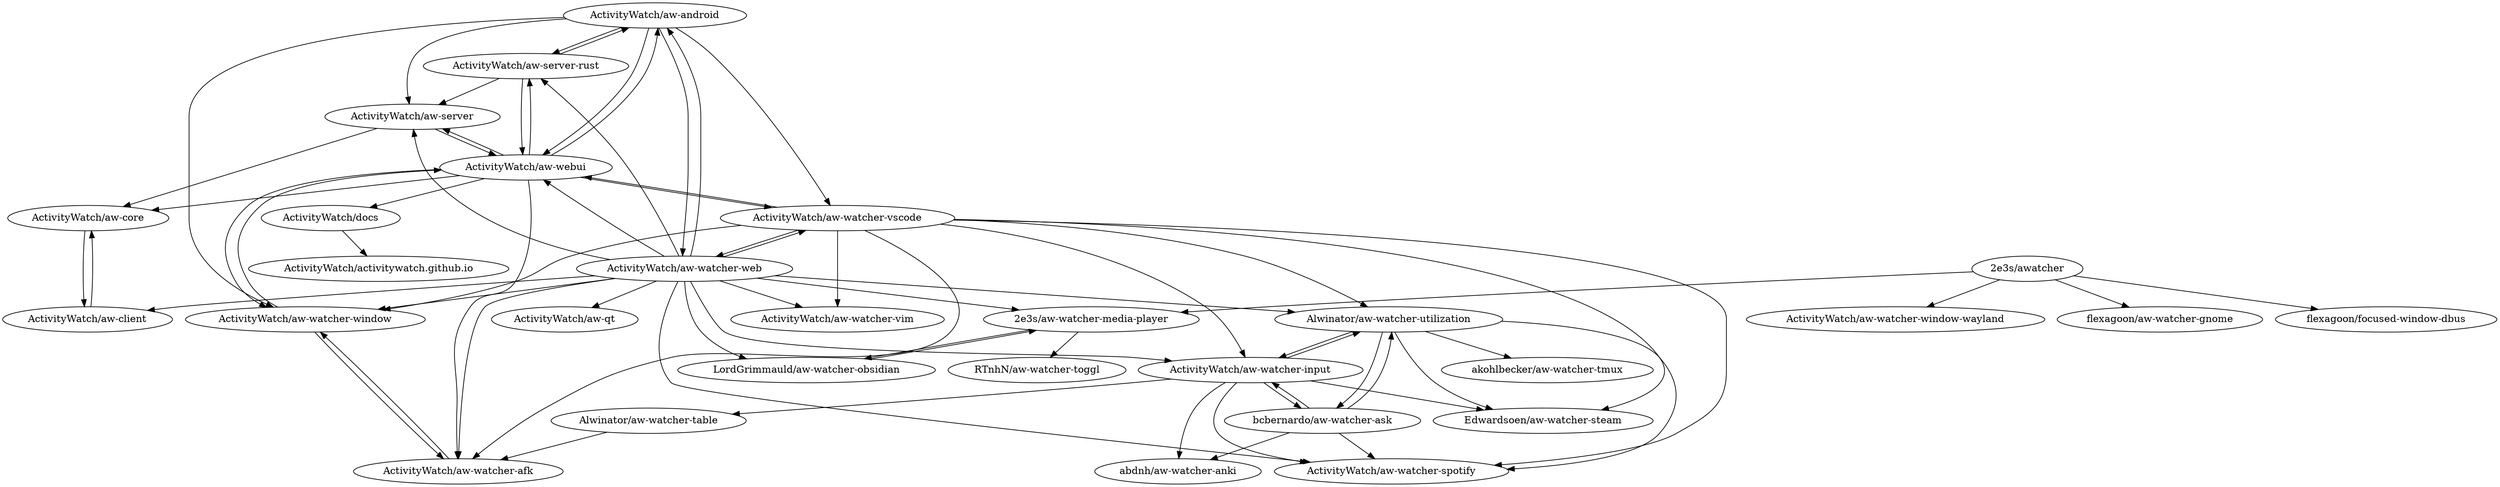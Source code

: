 digraph G {
"ActivityWatch/aw-android" -> "ActivityWatch/aw-server-rust"
"ActivityWatch/aw-android" -> "ActivityWatch/aw-webui"
"ActivityWatch/aw-android" -> "ActivityWatch/aw-watcher-window"
"ActivityWatch/aw-android" -> "ActivityWatch/aw-watcher-web"
"ActivityWatch/aw-android" -> "ActivityWatch/aw-watcher-vscode"
"ActivityWatch/aw-android" -> "ActivityWatch/aw-server"
"ActivityWatch/aw-watcher-vscode" -> "ActivityWatch/aw-watcher-web"
"ActivityWatch/aw-watcher-vscode" -> "Alwinator/aw-watcher-utilization"
"ActivityWatch/aw-watcher-vscode" -> "ActivityWatch/aw-watcher-spotify"
"ActivityWatch/aw-watcher-vscode" -> "ActivityWatch/aw-webui"
"ActivityWatch/aw-watcher-vscode" -> "ActivityWatch/aw-watcher-afk"
"ActivityWatch/aw-watcher-vscode" -> "ActivityWatch/aw-watcher-input"
"ActivityWatch/aw-watcher-vscode" -> "ActivityWatch/aw-watcher-window"
"ActivityWatch/aw-watcher-vscode" -> "ActivityWatch/aw-watcher-vim"
"ActivityWatch/aw-watcher-vscode" -> "Edwardsoen/aw-watcher-steam"
"ActivityWatch/aw-server-rust" -> "ActivityWatch/aw-android"
"ActivityWatch/aw-server-rust" -> "ActivityWatch/aw-webui"
"ActivityWatch/aw-server-rust" -> "ActivityWatch/aw-server"
"ActivityWatch/docs" -> "ActivityWatch/activitywatch.github.io"
"ActivityWatch/aw-watcher-input" -> "bcbernardo/aw-watcher-ask"
"ActivityWatch/aw-watcher-input" -> "Alwinator/aw-watcher-utilization"
"ActivityWatch/aw-watcher-input" -> "Alwinator/aw-watcher-table"
"ActivityWatch/aw-watcher-input" -> "abdnh/aw-watcher-anki"
"ActivityWatch/aw-watcher-input" -> "ActivityWatch/aw-watcher-spotify"
"ActivityWatch/aw-watcher-input" -> "Edwardsoen/aw-watcher-steam"
"bcbernardo/aw-watcher-ask" -> "Alwinator/aw-watcher-utilization"
"bcbernardo/aw-watcher-ask" -> "ActivityWatch/aw-watcher-input"
"bcbernardo/aw-watcher-ask" -> "abdnh/aw-watcher-anki"
"bcbernardo/aw-watcher-ask" -> "ActivityWatch/aw-watcher-spotify"
"Alwinator/aw-watcher-table" -> "ActivityWatch/aw-watcher-afk"
"Alwinator/aw-watcher-utilization" -> "bcbernardo/aw-watcher-ask"
"Alwinator/aw-watcher-utilization" -> "ActivityWatch/aw-watcher-input"
"Alwinator/aw-watcher-utilization" -> "Edwardsoen/aw-watcher-steam"
"Alwinator/aw-watcher-utilization" -> "akohlbecker/aw-watcher-tmux"
"Alwinator/aw-watcher-utilization" -> "ActivityWatch/aw-watcher-spotify"
"ActivityWatch/aw-watcher-afk" -> "ActivityWatch/aw-watcher-window"
"ActivityWatch/aw-server" -> "ActivityWatch/aw-webui"
"ActivityWatch/aw-server" -> "ActivityWatch/aw-core"
"ActivityWatch/aw-webui" -> "ActivityWatch/aw-server"
"ActivityWatch/aw-webui" -> "ActivityWatch/aw-core"
"ActivityWatch/aw-webui" -> "ActivityWatch/aw-watcher-afk"
"ActivityWatch/aw-webui" -> "ActivityWatch/aw-watcher-window"
"ActivityWatch/aw-webui" -> "ActivityWatch/aw-server-rust"
"ActivityWatch/aw-webui" -> "ActivityWatch/docs"
"ActivityWatch/aw-webui" -> "ActivityWatch/aw-watcher-vscode"
"ActivityWatch/aw-webui" -> "ActivityWatch/aw-android"
"LordGrimmauld/aw-watcher-obsidian" -> "2e3s/aw-watcher-media-player"
"ActivityWatch/aw-client" -> "ActivityWatch/aw-core"
"ActivityWatch/aw-core" -> "ActivityWatch/aw-client"
"2e3s/awatcher" -> "ActivityWatch/aw-watcher-window-wayland"
"2e3s/awatcher" -> "2e3s/aw-watcher-media-player"
"2e3s/awatcher" -> "flexagoon/aw-watcher-gnome"
"2e3s/awatcher" -> "flexagoon/focused-window-dbus"
"ActivityWatch/aw-watcher-window" -> "ActivityWatch/aw-watcher-afk"
"ActivityWatch/aw-watcher-window" -> "ActivityWatch/aw-webui"
"2e3s/aw-watcher-media-player" -> "RTnhN/aw-watcher-toggl"
"2e3s/aw-watcher-media-player" -> "LordGrimmauld/aw-watcher-obsidian"
"ActivityWatch/aw-watcher-web" -> "ActivityWatch/aw-watcher-vscode"
"ActivityWatch/aw-watcher-web" -> "ActivityWatch/aw-watcher-vim"
"ActivityWatch/aw-watcher-web" -> "ActivityWatch/aw-watcher-spotify"
"ActivityWatch/aw-watcher-web" -> "ActivityWatch/aw-webui"
"ActivityWatch/aw-watcher-web" -> "ActivityWatch/aw-android"
"ActivityWatch/aw-watcher-web" -> "ActivityWatch/aw-server"
"ActivityWatch/aw-watcher-web" -> "ActivityWatch/aw-watcher-window"
"ActivityWatch/aw-watcher-web" -> "ActivityWatch/aw-server-rust"
"ActivityWatch/aw-watcher-web" -> "ActivityWatch/aw-watcher-afk"
"ActivityWatch/aw-watcher-web" -> "LordGrimmauld/aw-watcher-obsidian"
"ActivityWatch/aw-watcher-web" -> "Alwinator/aw-watcher-utilization"
"ActivityWatch/aw-watcher-web" -> "ActivityWatch/aw-qt"
"ActivityWatch/aw-watcher-web" -> "ActivityWatch/aw-client"
"ActivityWatch/aw-watcher-web" -> "ActivityWatch/aw-watcher-input"
"ActivityWatch/aw-watcher-web" -> "2e3s/aw-watcher-media-player"
"ActivityWatch/aw-android" ["l"="5.07,45.893"]
"ActivityWatch/aw-server-rust" ["l"="5.068,45.909"]
"ActivityWatch/aw-webui" ["l"="5.091,45.89"]
"ActivityWatch/aw-watcher-window" ["l"="5.088,45.877"]
"ActivityWatch/aw-watcher-web" ["l"="5.059,45.878"]
"ActivityWatch/aw-watcher-vscode" ["l"="5.073,45.865"]
"ActivityWatch/aw-server" ["l"="5.09,45.905"]
"Alwinator/aw-watcher-utilization" ["l"="5.056,45.844"]
"ActivityWatch/aw-watcher-spotify" ["l"="5.054,45.855"]
"ActivityWatch/aw-watcher-afk" ["l"="5.098,45.866"]
"ActivityWatch/aw-watcher-input" ["l"="5.074,45.843"]
"ActivityWatch/aw-watcher-vim" ["l"="5.033,45.864"]
"Edwardsoen/aw-watcher-steam" ["l"="5.085,45.85"]
"ActivityWatch/docs" ["l"="5.134,45.894"]
"ActivityWatch/activitywatch.github.io" ["l"="5.158,45.897"]
"bcbernardo/aw-watcher-ask" ["l"="5.061,45.832"]
"Alwinator/aw-watcher-table" ["l"="5.108,45.845"]
"abdnh/aw-watcher-anki" ["l"="5.08,45.824"]
"akohlbecker/aw-watcher-tmux" ["l"="5.033,45.824"]
"ActivityWatch/aw-core" ["l"="5.114,45.903"]
"LordGrimmauld/aw-watcher-obsidian" ["l"="5.016,45.882"]
"2e3s/aw-watcher-media-player" ["l"="5.003,45.892"]
"ActivityWatch/aw-client" ["l"="5.11,45.888"]
"2e3s/awatcher" ["l"="4.956,45.904"]
"ActivityWatch/aw-watcher-window-wayland" ["l"="4.939,45.922"]
"flexagoon/aw-watcher-gnome" ["l"="4.931,45.906"]
"flexagoon/focused-window-dbus" ["l"="4.935,45.891"]
"RTnhN/aw-watcher-toggl" ["l"="4.99,45.905"]
"ActivityWatch/aw-qt" ["l"="5.036,45.895"]
}